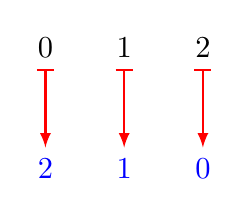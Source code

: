 \begin{tikzpicture}[scale=1]

\foreach \i/\j in {0/2,1/1,2/0}{
\draw[|->,>=latex,thick,red] (\i*1,0) node[above,black,scale=1.1]{$\i$} -- ++(0,-1) node[below,blue,scale=1.1]{$\j$};
};

\end{tikzpicture}  